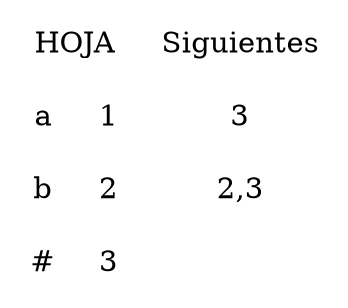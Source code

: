 digraph grafica{
rankdir=LR;
forcelabels= true;
node [shape = plain];
nodo12 [label = <<table border = '0' cellboder = '1' cellspacing='0' cellpadding='10'>
<tr>
<td COLSPAN='2'>HOJA</td>
<td>Siguientes</td>
</tr>
<tr>
<td>a</td>
<td>1</td>
<td>3</td>
</tr>
<tr>
<td>b</td>
<td>2</td>
<td>2,3</td>
</tr>
<tr>
<td>#</td>
<td>3</td>
<td></td>
</tr>
</table>>];

}
